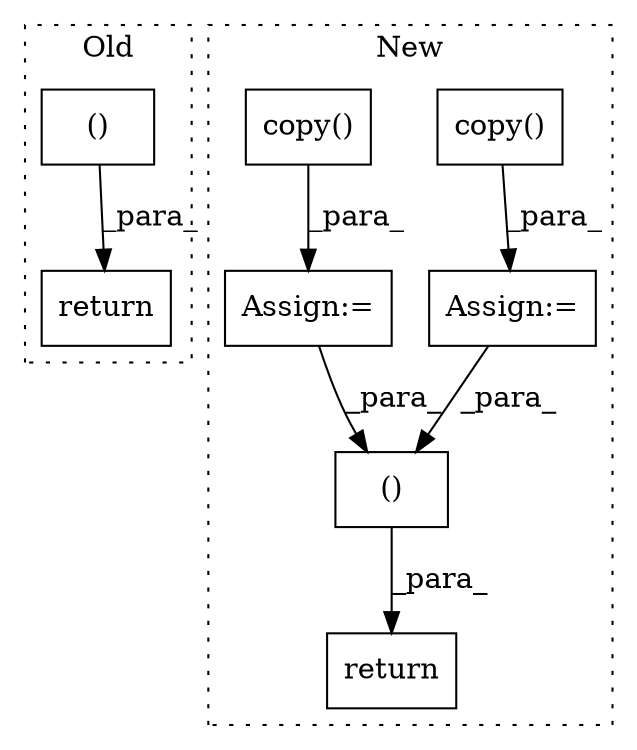 digraph G {
subgraph cluster0 {
1 [label="()" a="54" s="2659" l="18" shape="box"];
4 [label="return" a="93" s="2649" l="7" shape="box"];
label = "Old";
style="dotted";
}
subgraph cluster1 {
2 [label="copy()" a="75" s="2714" l="21" shape="box"];
3 [label="Assign:=" a="68" s="2711" l="3" shape="box"];
5 [label="return" a="93" s="3056" l="7" shape="box"];
6 [label="()" a="54" s="3066" l="15" shape="box"];
7 [label="copy()" a="75" s="2753" l="20" shape="box"];
8 [label="Assign:=" a="68" s="2750" l="3" shape="box"];
label = "New";
style="dotted";
}
1 -> 4 [label="_para_"];
2 -> 3 [label="_para_"];
3 -> 6 [label="_para_"];
6 -> 5 [label="_para_"];
7 -> 8 [label="_para_"];
8 -> 6 [label="_para_"];
}
